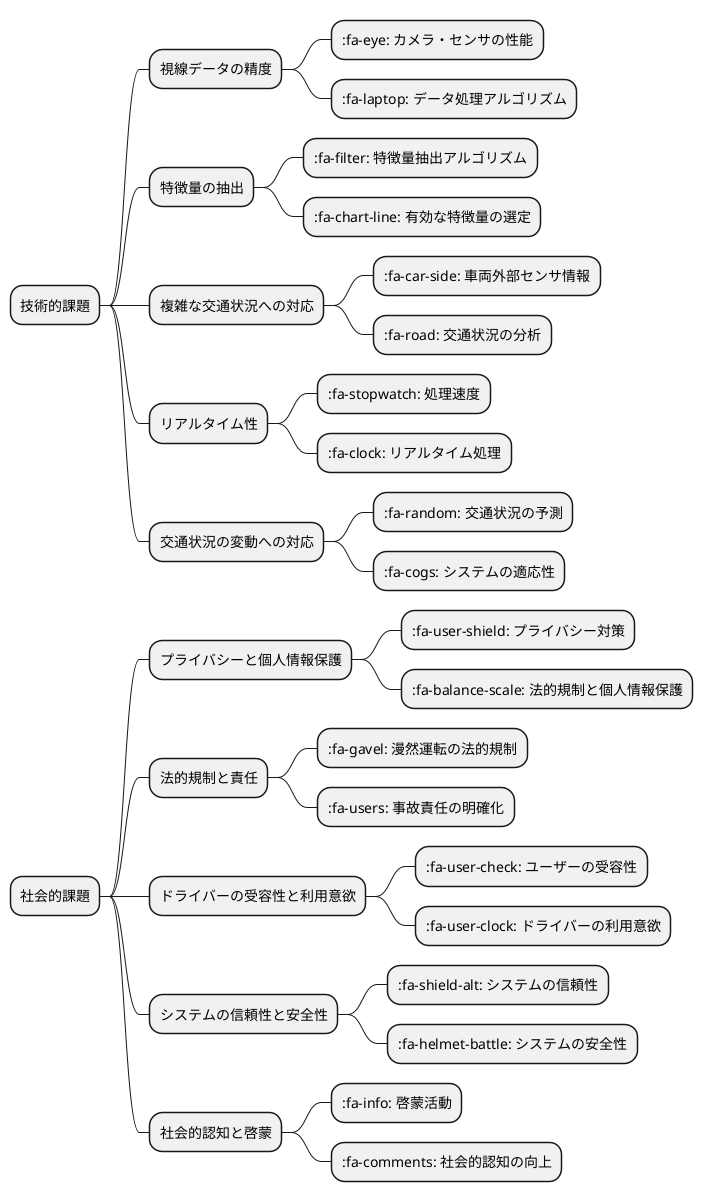 @startmindmap

!define ICONURL https://www.planttext.com/icons
skinparam iconSize 80

* 技術的課題
** 視線データの精度
*** :fa-eye: カメラ・センサの性能
*** :fa-laptop: データ処理アルゴリズム

** 特徴量の抽出
*** :fa-filter: 特徴量抽出アルゴリズム
*** :fa-chart-line: 有効な特徴量の選定

** 複雑な交通状況への対応
*** :fa-car-side: 車両外部センサ情報
*** :fa-road: 交通状況の分析

** リアルタイム性
*** :fa-stopwatch: 処理速度
*** :fa-clock: リアルタイム処理

** 交通状況の変動への対応
*** :fa-random: 交通状況の予測
*** :fa-cogs: システムの適応性

* 社会的課題
** プライバシーと個人情報保護
*** :fa-user-shield: プライバシー対策
*** :fa-balance-scale: 法的規制と個人情報保護

** 法的規制と責任
*** :fa-gavel: 漫然運転の法的規制
*** :fa-users: 事故責任の明確化

** ドライバーの受容性と利用意欲
*** :fa-user-check: ユーザーの受容性
*** :fa-user-clock: ドライバーの利用意欲

** システムの信頼性と安全性
*** :fa-shield-alt: システムの信頼性
*** :fa-helmet-battle: システムの安全性

** 社会的認知と啓蒙
*** :fa-info: 啓蒙活動
*** :fa-comments: 社会的認知の向上

@endmindmap
